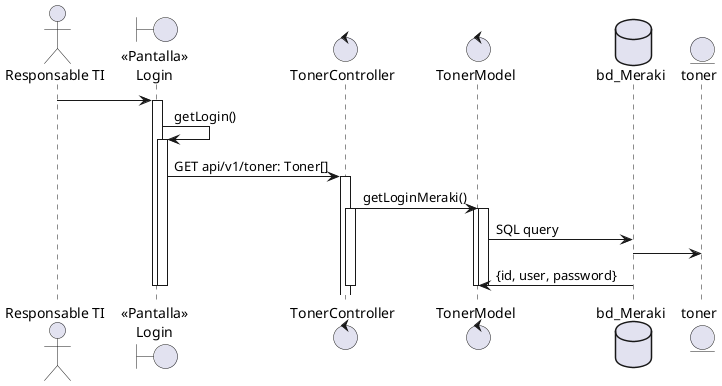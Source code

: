 @startuml
actor "Responsable TI" as actorEmpleado
boundary "<<Pantalla>>\nLogin" as boundryPantallaAgregarToner

actorEmpleado -> boundryPantallaAgregarToner
activate boundryPantallaAgregarToner
    boundryPantallaAgregarToner -> boundryPantallaAgregarToner: getLogin()
    activate boundryPantallaAgregarToner
        control "TonerController" as TonerController
            control "TonerModel" as TonerModel
            boundryPantallaAgregarToner -> TonerController: GET api/v1/toner: Toner[]
            activate TonerController
                TonerController -> TonerModel: getLoginMeraki()
                activate TonerController
                    database "bd_Meraki" as bd_Meraki
                    entity toner
                    activate TonerModel
                        activate TonerModel
                            TonerModel -> bd_Meraki: SQL query
                            bd_Meraki -> toner
                            bd_Meraki -> TonerModel: {id, user, password}
                        deactivate
                    deactivate
                deactivate
            deactivate    
        deactivate
    deactivate
@enduml